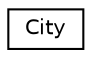 digraph "Graphical Class Hierarchy"
{
 // LATEX_PDF_SIZE
  edge [fontname="Helvetica",fontsize="10",labelfontname="Helvetica",labelfontsize="10"];
  node [fontname="Helvetica",fontsize="10",shape=record];
  rankdir="LR";
  Node0 [label="City",height=0.2,width=0.4,color="black", fillcolor="white", style="filled",URL="$classCity.html",tooltip="Manages various aspects of a city, including buildings, utilities, resources, and citizen services."];
}
